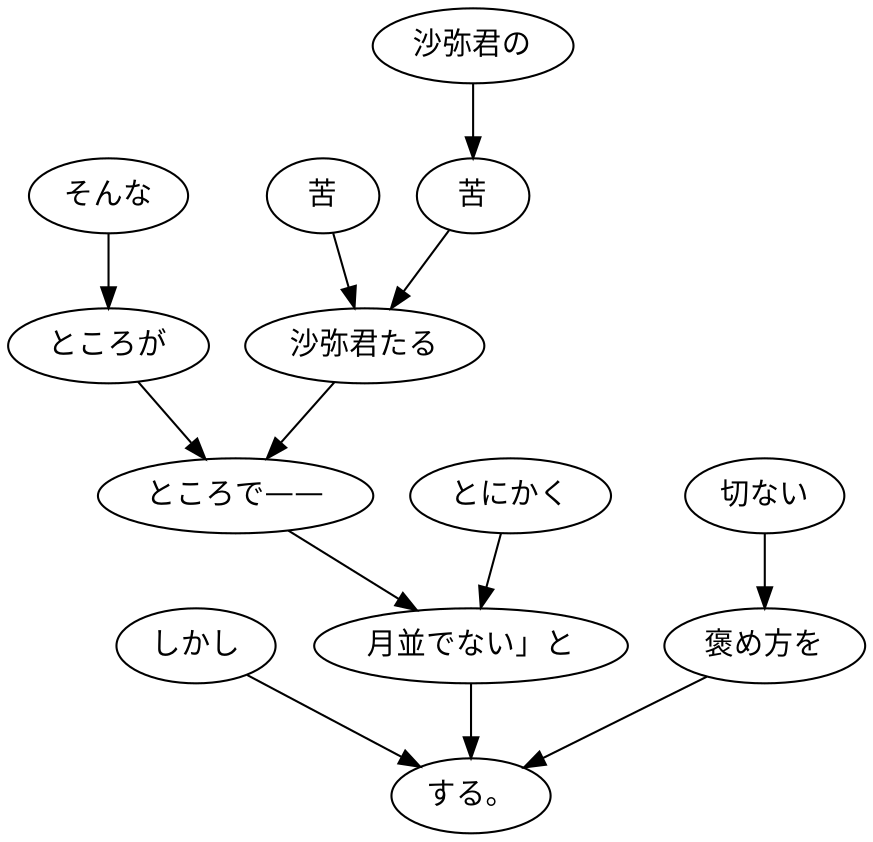 digraph graph1448 {
	node0 [label="しかし"];
	node1 [label="そんな"];
	node2 [label="ところが"];
	node3 [label="苦"];
	node4 [label="沙弥君の"];
	node5 [label="苦"];
	node6 [label="沙弥君たる"];
	node7 [label="ところで——"];
	node8 [label="とにかく"];
	node9 [label="月並でない」と"];
	node10 [label="切ない"];
	node11 [label="褒め方を"];
	node12 [label="する。"];
	node0 -> node12;
	node1 -> node2;
	node2 -> node7;
	node3 -> node6;
	node4 -> node5;
	node5 -> node6;
	node6 -> node7;
	node7 -> node9;
	node8 -> node9;
	node9 -> node12;
	node10 -> node11;
	node11 -> node12;
}
